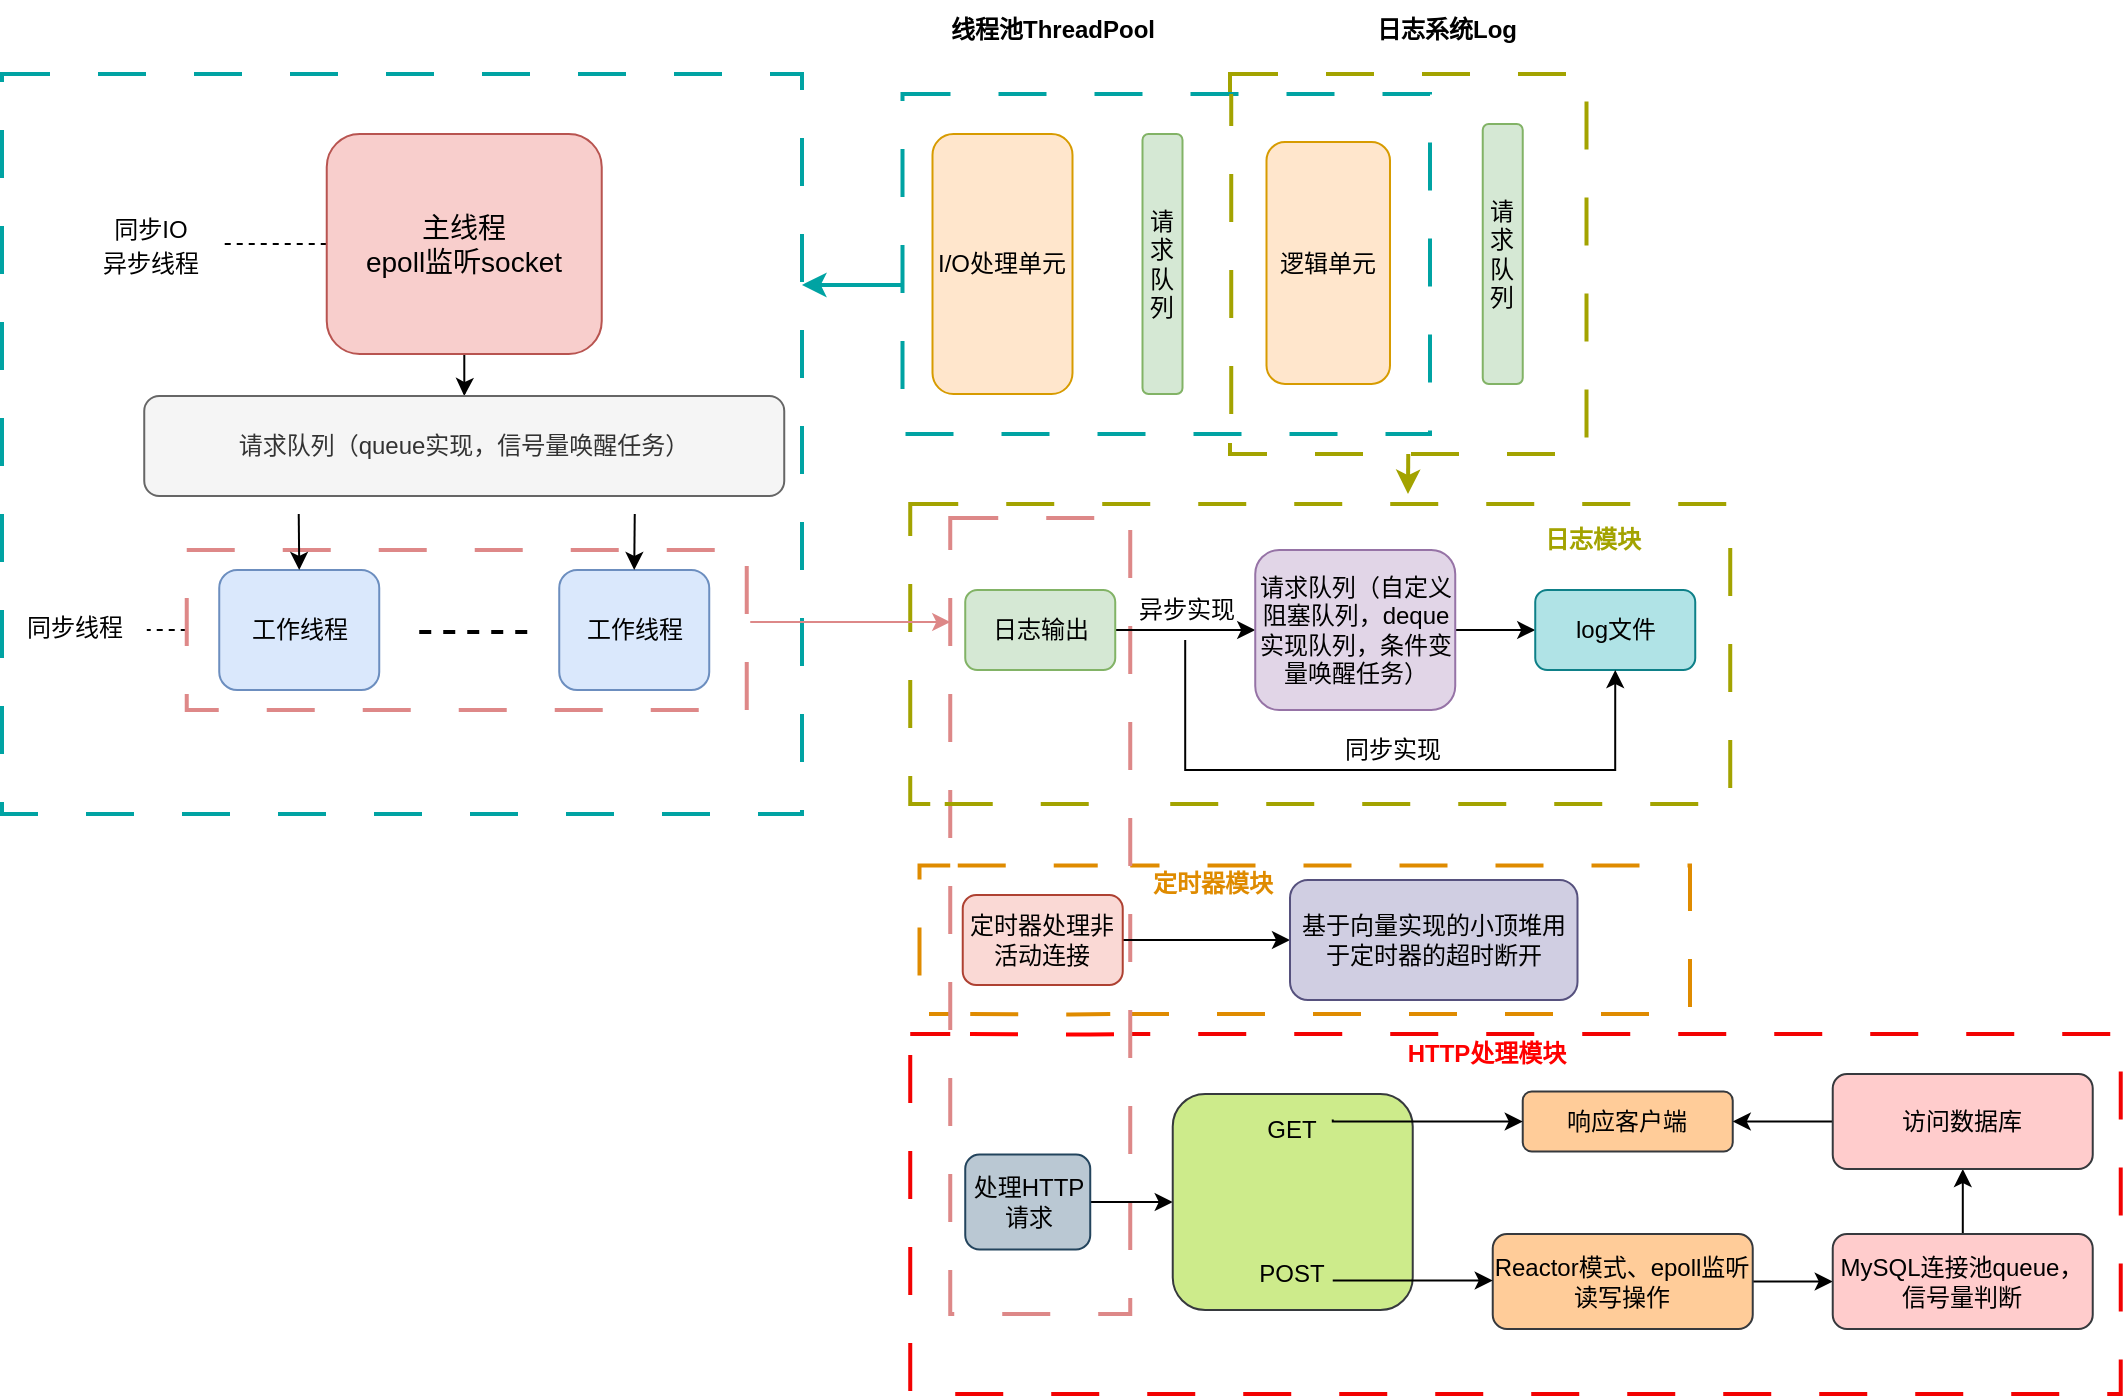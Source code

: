 <mxfile version="20.8.20" type="github">
  <diagram name="第 1 页" id="nWglFahr5ZzKUO4iZ48Q">
    <mxGraphModel dx="2199" dy="748" grid="1" gridSize="10" guides="1" tooltips="1" connect="1" arrows="1" fold="1" page="1" pageScale="1" pageWidth="827" pageHeight="1169" background="#FFFFFF" math="0" shadow="0">
      <root>
        <mxCell id="0" />
        <mxCell id="1" parent="0" />
        <mxCell id="xfM_xM7a8Bo3DEMRsw4I-70" value="" style="rounded=0;whiteSpace=wrap;html=1;shadow=0;glass=0;comic=0;sketch=0;dashed=1;dashPattern=12 12;strokeWidth=2;strokeColor=#f20202;" parent="1" vertex="1">
          <mxGeometry x="210.12" y="600" width="605.25" height="180" as="geometry" />
        </mxCell>
        <mxCell id="xfM_xM7a8Bo3DEMRsw4I-65" value="" style="rounded=0;whiteSpace=wrap;html=1;shadow=0;glass=0;comic=0;sketch=0;dashed=1;dashPattern=12 12;strokeWidth=2;strokeColor=#df8b00;" parent="1" vertex="1">
          <mxGeometry x="214.75" y="515.75" width="385.25" height="74.25" as="geometry" />
        </mxCell>
        <mxCell id="xfM_xM7a8Bo3DEMRsw4I-59" value="" style="rounded=0;whiteSpace=wrap;html=1;shadow=0;glass=0;comic=0;sketch=0;dashed=1;dashPattern=12 12;strokeColor=#00a3a3;strokeWidth=2;" parent="1" vertex="1">
          <mxGeometry x="-244" y="120" width="400" height="370" as="geometry" />
        </mxCell>
        <mxCell id="xfM_xM7a8Bo3DEMRsw4I-46" value="" style="rounded=0;whiteSpace=wrap;html=1;shadow=0;glass=0;comic=0;sketch=0;dashed=1;dashPattern=12 12;strokeWidth=2;strokeColor=#a3a300;" parent="1" vertex="1">
          <mxGeometry x="210.12" y="335" width="410" height="150" as="geometry" />
        </mxCell>
        <mxCell id="xfM_xM7a8Bo3DEMRsw4I-48" value="" style="rounded=0;whiteSpace=wrap;html=1;shadow=0;glass=0;comic=0;sketch=0;dashed=1;dashPattern=12 12;strokeWidth=2;strokeColor=#dd8888;" parent="1" vertex="1">
          <mxGeometry x="230.12" y="342" width="90" height="398" as="geometry" />
        </mxCell>
        <mxCell id="xfM_xM7a8Bo3DEMRsw4I-2" style="edgeStyle=orthogonalEdgeStyle;rounded=0;orthogonalLoop=1;jettySize=auto;html=1;entryX=0.5;entryY=0;entryDx=0;entryDy=0;fontSize=14;" parent="1" source="pH4zTgc9KSJ8u6hjIEn5-2" target="xfM_xM7a8Bo3DEMRsw4I-1" edge="1">
          <mxGeometry relative="1" as="geometry" />
        </mxCell>
        <mxCell id="xfM_xM7a8Bo3DEMRsw4I-13" style="edgeStyle=orthogonalEdgeStyle;rounded=0;orthogonalLoop=1;jettySize=auto;html=1;dashed=1;strokeWidth=1;fontSize=14;endArrow=none;endFill=0;" parent="1" source="pH4zTgc9KSJ8u6hjIEn5-2" target="xfM_xM7a8Bo3DEMRsw4I-12" edge="1">
          <mxGeometry relative="1" as="geometry" />
        </mxCell>
        <mxCell id="pH4zTgc9KSJ8u6hjIEn5-2" value="&lt;font style=&quot;font-size: 14px;&quot;&gt;主线程&lt;br&gt;epoll监听socket&lt;/font&gt;" style="rounded=1;whiteSpace=wrap;html=1;fillColor=#f8cecc;strokeColor=#b85450;" parent="1" vertex="1">
          <mxGeometry x="-81.63" y="150" width="137.5" height="110" as="geometry" />
        </mxCell>
        <mxCell id="xfM_xM7a8Bo3DEMRsw4I-67" style="edgeStyle=orthogonalEdgeStyle;rounded=0;orthogonalLoop=1;jettySize=auto;html=1;exitX=0.5;exitY=1;exitDx=0;exitDy=0;dashed=1;dashPattern=12 12;strokeColor=#a3a300;strokeWidth=2;fontSize=12;endArrow=classic;endFill=1;" parent="1" source="pH4zTgc9KSJ8u6hjIEn5-17" edge="1">
          <mxGeometry relative="1" as="geometry">
            <mxPoint x="459" y="330" as="targetPoint" />
          </mxGeometry>
        </mxCell>
        <mxCell id="pH4zTgc9KSJ8u6hjIEn5-17" value="" style="rounded=0;whiteSpace=wrap;html=1;shadow=0;glass=0;comic=0;sketch=0;dashed=1;dashPattern=12 12;strokeWidth=2;strokeColor=#a3a300;" parent="1" vertex="1">
          <mxGeometry x="370" y="120" width="178.25" height="190" as="geometry" />
        </mxCell>
        <mxCell id="pH4zTgc9KSJ8u6hjIEn5-19" value="&lt;b&gt;日志系统Log&lt;/b&gt;" style="text;html=1;align=center;verticalAlign=middle;resizable=0;points=[];autosize=1;strokeColor=none;fillColor=none;" parent="1" vertex="1">
          <mxGeometry x="432.62" y="83" width="90" height="30" as="geometry" />
        </mxCell>
        <mxCell id="pH4zTgc9KSJ8u6hjIEn5-20" value="请求队列" style="rounded=1;whiteSpace=wrap;html=1;shadow=0;glass=0;comic=0;sketch=0;align=center;fillColor=#d5e8d4;strokeColor=#82b366;" parent="1" vertex="1">
          <mxGeometry x="496.37" y="145" width="20" height="130" as="geometry" />
        </mxCell>
        <mxCell id="xfM_xM7a8Bo3DEMRsw4I-60" style="edgeStyle=orthogonalEdgeStyle;rounded=0;orthogonalLoop=1;jettySize=auto;html=1;entryX=1;entryY=0.285;entryDx=0;entryDy=0;entryPerimeter=0;strokeWidth=2;fontSize=12;endArrow=classic;endFill=1;strokeColor=#00a3a3;" parent="1" source="pH4zTgc9KSJ8u6hjIEn5-26" target="xfM_xM7a8Bo3DEMRsw4I-59" edge="1">
          <mxGeometry relative="1" as="geometry">
            <Array as="points">
              <mxPoint x="180" y="225" />
            </Array>
          </mxGeometry>
        </mxCell>
        <mxCell id="pH4zTgc9KSJ8u6hjIEn5-26" value="" style="rounded=0;whiteSpace=wrap;html=1;shadow=0;glass=0;comic=0;sketch=0;dashed=1;dashPattern=12 12;strokeColor=#00a3a3;strokeWidth=2;" parent="1" vertex="1">
          <mxGeometry x="206.25" y="130" width="263.75" height="170" as="geometry" />
        </mxCell>
        <mxCell id="pH4zTgc9KSJ8u6hjIEn5-27" value="&lt;b&gt;线程池ThreadPool&lt;/b&gt;" style="text;html=1;align=center;verticalAlign=middle;resizable=0;points=[];autosize=1;strokeColor=none;fillColor=none;" parent="1" vertex="1">
          <mxGeometry x="216.25" y="83" width="130" height="30" as="geometry" />
        </mxCell>
        <mxCell id="pH4zTgc9KSJ8u6hjIEn5-28" value="请求队列" style="rounded=1;whiteSpace=wrap;html=1;shadow=0;glass=0;comic=0;sketch=0;align=center;fillColor=#d5e8d4;strokeColor=#82b366;" parent="1" vertex="1">
          <mxGeometry x="326.25" y="150" width="20" height="130" as="geometry" />
        </mxCell>
        <mxCell id="pH4zTgc9KSJ8u6hjIEn5-22" value="I/O处理单元" style="rounded=1;whiteSpace=wrap;html=1;shadow=0;glass=0;comic=0;sketch=0;align=center;fillColor=#ffe6cc;strokeColor=#d79b00;" parent="1" vertex="1">
          <mxGeometry x="221.25" y="150" width="70" height="130" as="geometry" />
        </mxCell>
        <mxCell id="xfM_xM7a8Bo3DEMRsw4I-1" value="请求队列（queue实现，信号量唤醒任务）" style="rounded=1;whiteSpace=wrap;html=1;fillColor=#f5f5f5;strokeColor=#666666;fontColor=#333333;" parent="1" vertex="1">
          <mxGeometry x="-172.88" y="281" width="320" height="50" as="geometry" />
        </mxCell>
        <mxCell id="xfM_xM7a8Bo3DEMRsw4I-8" value="&lt;font style=&quot;font-size: 12px;&quot;&gt;同步线程&lt;/font&gt;" style="text;html=1;align=center;verticalAlign=middle;resizable=0;points=[];autosize=1;strokeColor=none;fillColor=none;fontSize=14;" parent="1" vertex="1">
          <mxGeometry x="-242.88" y="381" width="70" height="30" as="geometry" />
        </mxCell>
        <mxCell id="xfM_xM7a8Bo3DEMRsw4I-11" style="edgeStyle=orthogonalEdgeStyle;rounded=0;orthogonalLoop=1;jettySize=auto;html=1;entryX=1.021;entryY=0.539;entryDx=0;entryDy=0;entryPerimeter=0;dashed=1;strokeWidth=1;fontSize=14;endArrow=none;endFill=0;" parent="1" source="xfM_xM7a8Bo3DEMRsw4I-5" target="xfM_xM7a8Bo3DEMRsw4I-8" edge="1">
          <mxGeometry relative="1" as="geometry" />
        </mxCell>
        <mxCell id="xfM_xM7a8Bo3DEMRsw4I-5" value="" style="rounded=0;whiteSpace=wrap;html=1;shadow=0;glass=0;comic=0;sketch=0;dashed=1;dashPattern=12 12;strokeColor=#de8888;strokeWidth=2;" parent="1" vertex="1">
          <mxGeometry x="-151.63" y="358" width="280" height="80" as="geometry" />
        </mxCell>
        <mxCell id="pH4zTgc9KSJ8u6hjIEn5-15" value="工作线程" style="rounded=1;whiteSpace=wrap;html=1;fillColor=#dae8fc;strokeColor=#6c8ebf;" parent="1" vertex="1">
          <mxGeometry x="34.62" y="368" width="75" height="60" as="geometry" />
        </mxCell>
        <mxCell id="xfM_xM7a8Bo3DEMRsw4I-3" style="edgeStyle=orthogonalEdgeStyle;rounded=0;orthogonalLoop=1;jettySize=auto;html=1;fontSize=14;dashed=1;strokeWidth=2;endArrow=none;endFill=0;" parent="1" edge="1">
          <mxGeometry relative="1" as="geometry">
            <mxPoint x="-35.38" y="399" as="sourcePoint" />
            <mxPoint x="24.62" y="399" as="targetPoint" />
          </mxGeometry>
        </mxCell>
        <mxCell id="pH4zTgc9KSJ8u6hjIEn5-16" value="工作线程" style="rounded=1;whiteSpace=wrap;html=1;fillColor=#dae8fc;strokeColor=#6c8ebf;" parent="1" vertex="1">
          <mxGeometry x="-135.38" y="368" width="80" height="60" as="geometry" />
        </mxCell>
        <mxCell id="xfM_xM7a8Bo3DEMRsw4I-12" value="&lt;font style=&quot;font-size: 12px;&quot;&gt;同步IO&lt;br&gt;异步线程&lt;/font&gt;" style="text;html=1;align=center;verticalAlign=middle;resizable=0;points=[];autosize=1;strokeColor=none;fillColor=none;fontSize=14;" parent="1" vertex="1">
          <mxGeometry x="-205.38" y="180" width="70" height="50" as="geometry" />
        </mxCell>
        <mxCell id="xfM_xM7a8Bo3DEMRsw4I-14" style="edgeStyle=orthogonalEdgeStyle;rounded=0;orthogonalLoop=1;jettySize=auto;html=1;entryX=0.5;entryY=0;entryDx=0;entryDy=0;strokeWidth=1;fontSize=12;endArrow=classic;endFill=1;" parent="1" target="pH4zTgc9KSJ8u6hjIEn5-16" edge="1">
          <mxGeometry relative="1" as="geometry">
            <mxPoint x="-95.63" y="340" as="sourcePoint" />
            <Array as="points">
              <mxPoint x="-95.63" y="340" />
            </Array>
          </mxGeometry>
        </mxCell>
        <mxCell id="xfM_xM7a8Bo3DEMRsw4I-15" style="edgeStyle=orthogonalEdgeStyle;rounded=0;orthogonalLoop=1;jettySize=auto;html=1;entryX=0.5;entryY=0;entryDx=0;entryDy=0;strokeWidth=1;fontSize=12;endArrow=classic;endFill=1;" parent="1" target="pH4zTgc9KSJ8u6hjIEn5-15" edge="1">
          <mxGeometry relative="1" as="geometry">
            <mxPoint x="72.37" y="340" as="sourcePoint" />
            <Array as="points">
              <mxPoint x="72.37" y="340" />
            </Array>
          </mxGeometry>
        </mxCell>
        <mxCell id="xfM_xM7a8Bo3DEMRsw4I-19" style="edgeStyle=orthogonalEdgeStyle;rounded=0;orthogonalLoop=1;jettySize=auto;html=1;entryX=0;entryY=0.5;entryDx=0;entryDy=0;strokeWidth=1;fontSize=12;endArrow=classic;endFill=1;" parent="1" source="xfM_xM7a8Bo3DEMRsw4I-16" target="xfM_xM7a8Bo3DEMRsw4I-18" edge="1">
          <mxGeometry relative="1" as="geometry" />
        </mxCell>
        <mxCell id="xfM_xM7a8Bo3DEMRsw4I-16" value="日志输出" style="rounded=1;whiteSpace=wrap;html=1;fillColor=#d5e8d4;strokeColor=#82b366;" parent="1" vertex="1">
          <mxGeometry x="237.62" y="378" width="75" height="40" as="geometry" />
        </mxCell>
        <mxCell id="xfM_xM7a8Bo3DEMRsw4I-21" value="" style="edgeStyle=orthogonalEdgeStyle;rounded=0;orthogonalLoop=1;jettySize=auto;html=1;strokeWidth=1;fontSize=12;endArrow=classic;endFill=1;" parent="1" source="xfM_xM7a8Bo3DEMRsw4I-18" target="xfM_xM7a8Bo3DEMRsw4I-20" edge="1">
          <mxGeometry relative="1" as="geometry" />
        </mxCell>
        <mxCell id="xfM_xM7a8Bo3DEMRsw4I-18" value="请求队列（自定义阻塞队列，deque实现队列，条件变量唤醒任务）" style="rounded=1;whiteSpace=wrap;html=1;fillColor=#e1d5e7;strokeColor=#9673a6;" parent="1" vertex="1">
          <mxGeometry x="382.62" y="358" width="100" height="80" as="geometry" />
        </mxCell>
        <mxCell id="xfM_xM7a8Bo3DEMRsw4I-20" value="log文件" style="rounded=1;whiteSpace=wrap;html=1;fillColor=#b0e3e6;strokeColor=#0e8088;" parent="1" vertex="1">
          <mxGeometry x="522.62" y="378" width="80" height="40" as="geometry" />
        </mxCell>
        <mxCell id="xfM_xM7a8Bo3DEMRsw4I-23" style="edgeStyle=orthogonalEdgeStyle;rounded=0;orthogonalLoop=1;jettySize=auto;html=1;strokeWidth=1;fontSize=12;endArrow=classic;endFill=1;entryX=0.5;entryY=1;entryDx=0;entryDy=0;" parent="1" source="xfM_xM7a8Bo3DEMRsw4I-22" target="xfM_xM7a8Bo3DEMRsw4I-20" edge="1">
          <mxGeometry relative="1" as="geometry">
            <mxPoint x="562.62" y="468" as="targetPoint" />
            <Array as="points">
              <mxPoint x="347.62" y="468" />
              <mxPoint x="562.62" y="468" />
            </Array>
          </mxGeometry>
        </mxCell>
        <mxCell id="xfM_xM7a8Bo3DEMRsw4I-22" value="异步实现" style="text;html=1;align=center;verticalAlign=middle;resizable=0;points=[];autosize=1;strokeColor=none;fillColor=none;fontSize=12;" parent="1" vertex="1">
          <mxGeometry x="312.62" y="373" width="70" height="30" as="geometry" />
        </mxCell>
        <mxCell id="xfM_xM7a8Bo3DEMRsw4I-24" value="同步实现" style="text;html=1;align=center;verticalAlign=middle;resizable=0;points=[];autosize=1;strokeColor=none;fillColor=none;fontSize=12;" parent="1" vertex="1">
          <mxGeometry x="415.62" y="443" width="70" height="30" as="geometry" />
        </mxCell>
        <mxCell id="xfM_xM7a8Bo3DEMRsw4I-27" style="edgeStyle=orthogonalEdgeStyle;rounded=0;orthogonalLoop=1;jettySize=auto;html=1;entryX=0;entryY=0.5;entryDx=0;entryDy=0;strokeWidth=1;fontSize=12;endArrow=classic;endFill=1;" parent="1" source="xfM_xM7a8Bo3DEMRsw4I-25" target="xfM_xM7a8Bo3DEMRsw4I-26" edge="1">
          <mxGeometry relative="1" as="geometry" />
        </mxCell>
        <mxCell id="xfM_xM7a8Bo3DEMRsw4I-25" value="定时器处理非活动连接" style="rounded=1;whiteSpace=wrap;html=1;fillColor=#fad9d5;strokeColor=#ae4132;" parent="1" vertex="1">
          <mxGeometry x="236.37" y="530.5" width="80" height="45" as="geometry" />
        </mxCell>
        <mxCell id="xfM_xM7a8Bo3DEMRsw4I-26" value="基于向量实现的小顶堆用于定时器的超时断开" style="rounded=1;whiteSpace=wrap;html=1;fillColor=#d0cee2;strokeColor=#56517e;" parent="1" vertex="1">
          <mxGeometry x="400" y="523" width="143.75" height="60" as="geometry" />
        </mxCell>
        <mxCell id="xfM_xM7a8Bo3DEMRsw4I-32" style="edgeStyle=orthogonalEdgeStyle;rounded=0;orthogonalLoop=1;jettySize=auto;html=1;entryX=0;entryY=0.5;entryDx=0;entryDy=0;strokeWidth=1;fontSize=12;endArrow=classic;endFill=1;" parent="1" source="xfM_xM7a8Bo3DEMRsw4I-28" target="xfM_xM7a8Bo3DEMRsw4I-31" edge="1">
          <mxGeometry relative="1" as="geometry" />
        </mxCell>
        <mxCell id="xfM_xM7a8Bo3DEMRsw4I-28" value="处理HTTP请求" style="rounded=1;whiteSpace=wrap;html=1;fillColor=#bac8d3;strokeColor=#23445d;" parent="1" vertex="1">
          <mxGeometry x="237.62" y="660.25" width="62.5" height="47.5" as="geometry" />
        </mxCell>
        <mxCell id="xfM_xM7a8Bo3DEMRsw4I-31" value="GET&lt;br&gt;&lt;br&gt;&lt;br&gt;&lt;br&gt;&lt;br&gt;POST" style="whiteSpace=wrap;html=1;fillColor=#cdeb8b;strokeColor=#36393d;rounded=1;fontSize=12;" parent="1" vertex="1">
          <mxGeometry x="341.37" y="630" width="120" height="108" as="geometry" />
        </mxCell>
        <mxCell id="xfM_xM7a8Bo3DEMRsw4I-35" value="响应客户端" style="rounded=1;whiteSpace=wrap;html=1;fillColor=#ffcc99;strokeColor=#36393d;" parent="1" vertex="1">
          <mxGeometry x="516.37" y="628.75" width="105" height="30" as="geometry" />
        </mxCell>
        <mxCell id="xfM_xM7a8Bo3DEMRsw4I-40" style="edgeStyle=orthogonalEdgeStyle;rounded=0;orthogonalLoop=1;jettySize=auto;html=1;strokeWidth=1;fontSize=12;endArrow=classic;endFill=1;" parent="1" source="xfM_xM7a8Bo3DEMRsw4I-36" target="xfM_xM7a8Bo3DEMRsw4I-39" edge="1">
          <mxGeometry relative="1" as="geometry" />
        </mxCell>
        <mxCell id="xfM_xM7a8Bo3DEMRsw4I-36" value="Reactor模式、epoll监听读写操作" style="rounded=1;whiteSpace=wrap;html=1;fillColor=#ffcc99;strokeColor=#36393d;" parent="1" vertex="1">
          <mxGeometry x="501.37" y="700" width="130" height="47.5" as="geometry" />
        </mxCell>
        <mxCell id="xfM_xM7a8Bo3DEMRsw4I-42" style="edgeStyle=orthogonalEdgeStyle;rounded=0;orthogonalLoop=1;jettySize=auto;html=1;strokeWidth=1;fontSize=12;endArrow=classic;endFill=1;" parent="1" source="xfM_xM7a8Bo3DEMRsw4I-39" target="xfM_xM7a8Bo3DEMRsw4I-41" edge="1">
          <mxGeometry relative="1" as="geometry" />
        </mxCell>
        <mxCell id="xfM_xM7a8Bo3DEMRsw4I-39" value="MySQL连接池queue，信号量判断" style="rounded=1;whiteSpace=wrap;html=1;fillColor=#ffcccc;strokeColor=#36393d;fontSize=12;" parent="1" vertex="1">
          <mxGeometry x="671.37" y="700" width="130" height="47.5" as="geometry" />
        </mxCell>
        <mxCell id="xfM_xM7a8Bo3DEMRsw4I-43" style="edgeStyle=orthogonalEdgeStyle;rounded=0;orthogonalLoop=1;jettySize=auto;html=1;entryX=1;entryY=0.5;entryDx=0;entryDy=0;strokeWidth=1;fontSize=12;endArrow=classic;endFill=1;" parent="1" source="xfM_xM7a8Bo3DEMRsw4I-41" target="xfM_xM7a8Bo3DEMRsw4I-35" edge="1">
          <mxGeometry relative="1" as="geometry" />
        </mxCell>
        <mxCell id="xfM_xM7a8Bo3DEMRsw4I-41" value="访问数据库" style="rounded=1;whiteSpace=wrap;html=1;fillColor=#ffcccc;strokeColor=#36393d;fontSize=12;" parent="1" vertex="1">
          <mxGeometry x="671.37" y="620" width="130" height="47.5" as="geometry" />
        </mxCell>
        <mxCell id="xfM_xM7a8Bo3DEMRsw4I-44" style="edgeStyle=orthogonalEdgeStyle;rounded=0;orthogonalLoop=1;jettySize=auto;html=1;strokeWidth=1;fontSize=12;endArrow=classic;endFill=1;entryX=0;entryY=0.5;entryDx=0;entryDy=0;" parent="1" target="xfM_xM7a8Bo3DEMRsw4I-35" edge="1">
          <mxGeometry relative="1" as="geometry">
            <mxPoint x="421.37" y="642.75" as="sourcePoint" />
            <mxPoint x="501.37" y="631.75" as="targetPoint" />
            <Array as="points">
              <mxPoint x="421" y="644" />
            </Array>
          </mxGeometry>
        </mxCell>
        <mxCell id="xfM_xM7a8Bo3DEMRsw4I-45" style="edgeStyle=orthogonalEdgeStyle;rounded=0;orthogonalLoop=1;jettySize=auto;html=1;strokeWidth=1;fontSize=12;endArrow=classic;endFill=1;" parent="1" edge="1">
          <mxGeometry relative="1" as="geometry">
            <mxPoint x="421.37" y="723.25" as="sourcePoint" />
            <mxPoint x="501.37" y="723.25" as="targetPoint" />
            <Array as="points">
              <mxPoint x="491.37" y="723.25" />
              <mxPoint x="491.37" y="724.25" />
            </Array>
          </mxGeometry>
        </mxCell>
        <mxCell id="xfM_xM7a8Bo3DEMRsw4I-50" value="" style="endArrow=none;dashed=1;html=1;rounded=0;strokeWidth=2;fontSize=12;dashPattern=12 12;strokeColor=#a3a300;" parent="1" edge="1">
          <mxGeometry width="50" height="50" relative="1" as="geometry">
            <mxPoint x="227.37" y="485" as="sourcePoint" />
            <mxPoint x="317.37" y="485" as="targetPoint" />
          </mxGeometry>
        </mxCell>
        <mxCell id="xfM_xM7a8Bo3DEMRsw4I-55" value="" style="endArrow=classic;html=1;rounded=0;strokeWidth=1;fontSize=12;strokeColor=#dd8888;" parent="1" edge="1">
          <mxGeometry width="50" height="50" relative="1" as="geometry">
            <mxPoint x="130.12" y="394" as="sourcePoint" />
            <mxPoint x="230.12" y="394" as="targetPoint" />
            <Array as="points">
              <mxPoint x="190.12" y="394" />
            </Array>
          </mxGeometry>
        </mxCell>
        <mxCell id="xfM_xM7a8Bo3DEMRsw4I-61" value="" style="endArrow=none;dashed=1;html=1;rounded=0;strokeColor=#a3a300;strokeWidth=2;fontSize=12;dashPattern=12 12;" parent="1" edge="1">
          <mxGeometry width="50" height="50" relative="1" as="geometry">
            <mxPoint x="370.62" y="290" as="sourcePoint" />
            <mxPoint x="370.62" y="130" as="targetPoint" />
          </mxGeometry>
        </mxCell>
        <mxCell id="xfM_xM7a8Bo3DEMRsw4I-62" value="逻辑单元" style="rounded=1;whiteSpace=wrap;html=1;shadow=0;glass=0;comic=0;sketch=0;align=center;fillColor=#ffe6cc;strokeColor=#d79b00;" parent="1" vertex="1">
          <mxGeometry x="388.25" y="154" width="61.75" height="121" as="geometry" />
        </mxCell>
        <mxCell id="xfM_xM7a8Bo3DEMRsw4I-68" value="&lt;b&gt;&lt;font color=&quot;#a3a300&quot;&gt;日志模块&lt;/font&gt;&lt;/b&gt;" style="text;html=1;align=center;verticalAlign=middle;resizable=0;points=[];autosize=1;strokeColor=none;fillColor=none;fontSize=12;" parent="1" vertex="1">
          <mxGeometry x="516.37" y="338" width="70" height="30" as="geometry" />
        </mxCell>
        <mxCell id="xfM_xM7a8Bo3DEMRsw4I-69" value="&lt;b&gt;&lt;font color=&quot;#df8b00&quot;&gt;定时器模块&lt;/font&gt;&lt;/b&gt;" style="text;html=1;align=center;verticalAlign=middle;resizable=0;points=[];autosize=1;strokeColor=none;fillColor=none;fontSize=12;" parent="1" vertex="1">
          <mxGeometry x="321.25" y="510" width="80" height="30" as="geometry" />
        </mxCell>
        <mxCell id="xfM_xM7a8Bo3DEMRsw4I-71" value="&lt;b&gt;&lt;font color=&quot;#ff0000&quot;&gt;HTTP处理模块&lt;/font&gt;&lt;/b&gt;" style="text;html=1;align=center;verticalAlign=middle;resizable=0;points=[];autosize=1;strokeColor=none;fillColor=none;fontSize=12;" parent="1" vertex="1">
          <mxGeometry x="448.25" y="594.75" width="100" height="30" as="geometry" />
        </mxCell>
        <mxCell id="xfM_xM7a8Bo3DEMRsw4I-72" value="" style="endArrow=none;dashed=1;html=1;rounded=0;dashPattern=12 12;strokeColor=#df8b00;strokeWidth=2;fontSize=12;fontColor=#ff0000;" parent="1" edge="1">
          <mxGeometry width="50" height="50" relative="1" as="geometry">
            <mxPoint x="233.87" y="515.75" as="sourcePoint" />
            <mxPoint x="303.87" y="515.75" as="targetPoint" />
          </mxGeometry>
        </mxCell>
        <mxCell id="xfM_xM7a8Bo3DEMRsw4I-74" value="" style="endArrow=none;dashed=1;html=1;rounded=0;dashPattern=12 12;strokeColor=#df8b00;strokeWidth=2;fontSize=12;fontColor=#ff0000;" parent="1" edge="1">
          <mxGeometry width="50" height="50" relative="1" as="geometry">
            <mxPoint x="240.12" y="590" as="sourcePoint" />
            <mxPoint x="310.12" y="590" as="targetPoint" />
            <Array as="points">
              <mxPoint x="290.12" y="590.25" />
            </Array>
          </mxGeometry>
        </mxCell>
        <mxCell id="xfM_xM7a8Bo3DEMRsw4I-75" value="" style="endArrow=none;dashed=1;html=1;rounded=0;dashPattern=12 12;strokeColor=#ff0000;strokeWidth=2;fontSize=12;fontColor=#ff0000;" parent="1" edge="1">
          <mxGeometry width="50" height="50" relative="1" as="geometry">
            <mxPoint x="240" y="600" as="sourcePoint" />
            <mxPoint x="320.12" y="600" as="targetPoint" />
            <Array as="points">
              <mxPoint x="300.12" y="600.25" />
            </Array>
          </mxGeometry>
        </mxCell>
      </root>
    </mxGraphModel>
  </diagram>
</mxfile>
